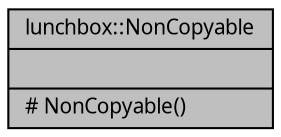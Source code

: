 digraph "lunchbox::NonCopyable"
{
  edge [fontname="Sans",fontsize="10",labelfontname="Sans",labelfontsize="10"];
  node [fontname="Sans",fontsize="10",shape=record];
  Node1 [label="{lunchbox::NonCopyable\n||# NonCopyable()\l}",height=0.2,width=0.4,color="black", fillcolor="grey75", style="filled" fontcolor="black"];
}
